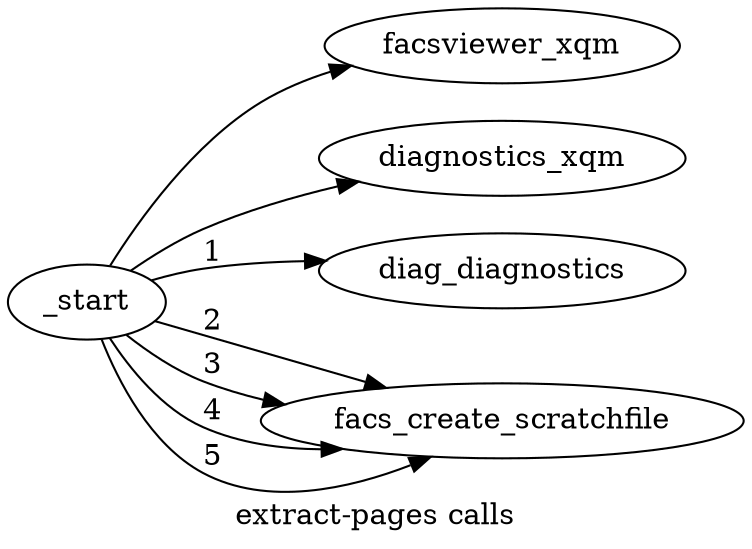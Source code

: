  /* dot -oextract_pages_calls.png -Tpng extract_pages_calls.dot */ 
digraph extract_pages_calls {
label="extract-pages calls";
rankdir=LR;
_start -> facsviewer_xqm ;
_start -> diagnostics_xqm ;
_start -> diag_diagnostics [label= 1 ];
_start -> facs_create_scratchfile [label= 2 ];
_start -> facs_create_scratchfile [label= 3 ];
_start -> facs_create_scratchfile [label= 4 ];
_start -> facs_create_scratchfile [label= 5 ];
}
